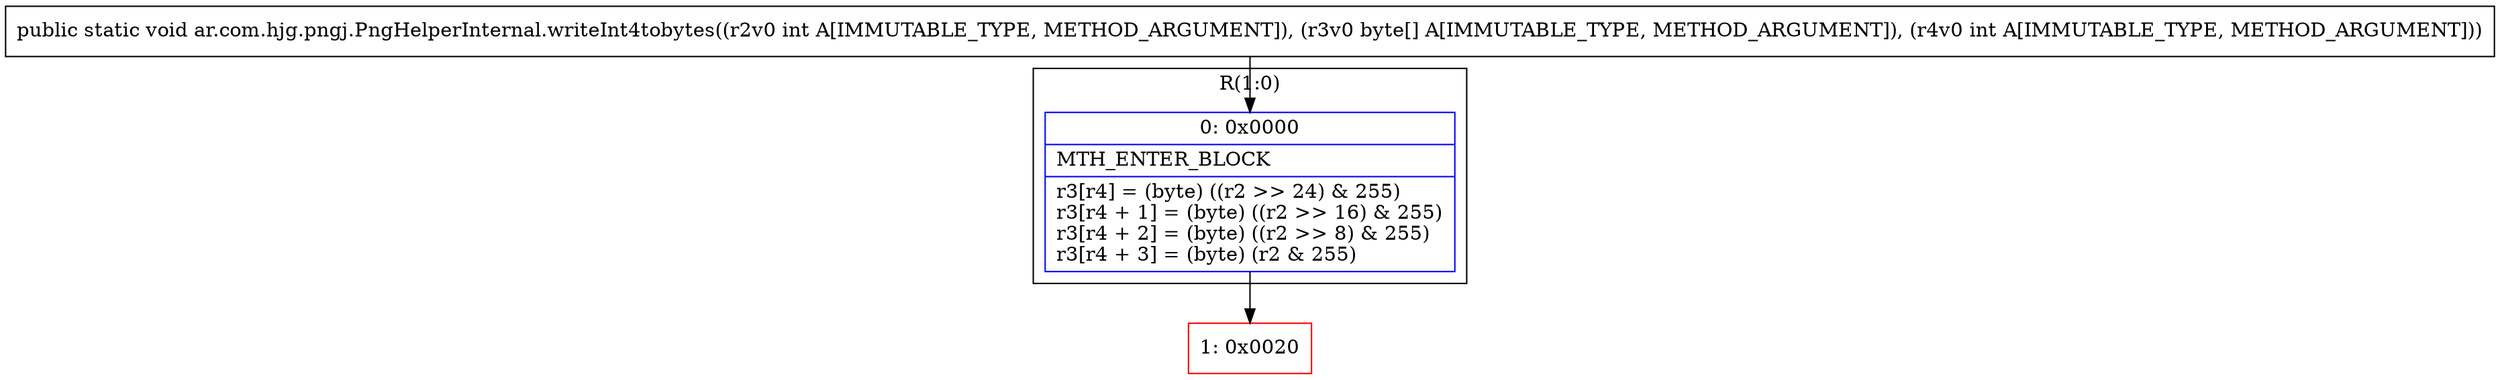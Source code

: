 digraph "CFG forar.com.hjg.pngj.PngHelperInternal.writeInt4tobytes(I[BI)V" {
subgraph cluster_Region_911128999 {
label = "R(1:0)";
node [shape=record,color=blue];
Node_0 [shape=record,label="{0\:\ 0x0000|MTH_ENTER_BLOCK\l|r3[r4] = (byte) ((r2 \>\> 24) & 255)\lr3[r4 + 1] = (byte) ((r2 \>\> 16) & 255)\lr3[r4 + 2] = (byte) ((r2 \>\> 8) & 255)\lr3[r4 + 3] = (byte) (r2 & 255)\l}"];
}
Node_1 [shape=record,color=red,label="{1\:\ 0x0020}"];
MethodNode[shape=record,label="{public static void ar.com.hjg.pngj.PngHelperInternal.writeInt4tobytes((r2v0 int A[IMMUTABLE_TYPE, METHOD_ARGUMENT]), (r3v0 byte[] A[IMMUTABLE_TYPE, METHOD_ARGUMENT]), (r4v0 int A[IMMUTABLE_TYPE, METHOD_ARGUMENT])) }"];
MethodNode -> Node_0;
Node_0 -> Node_1;
}

